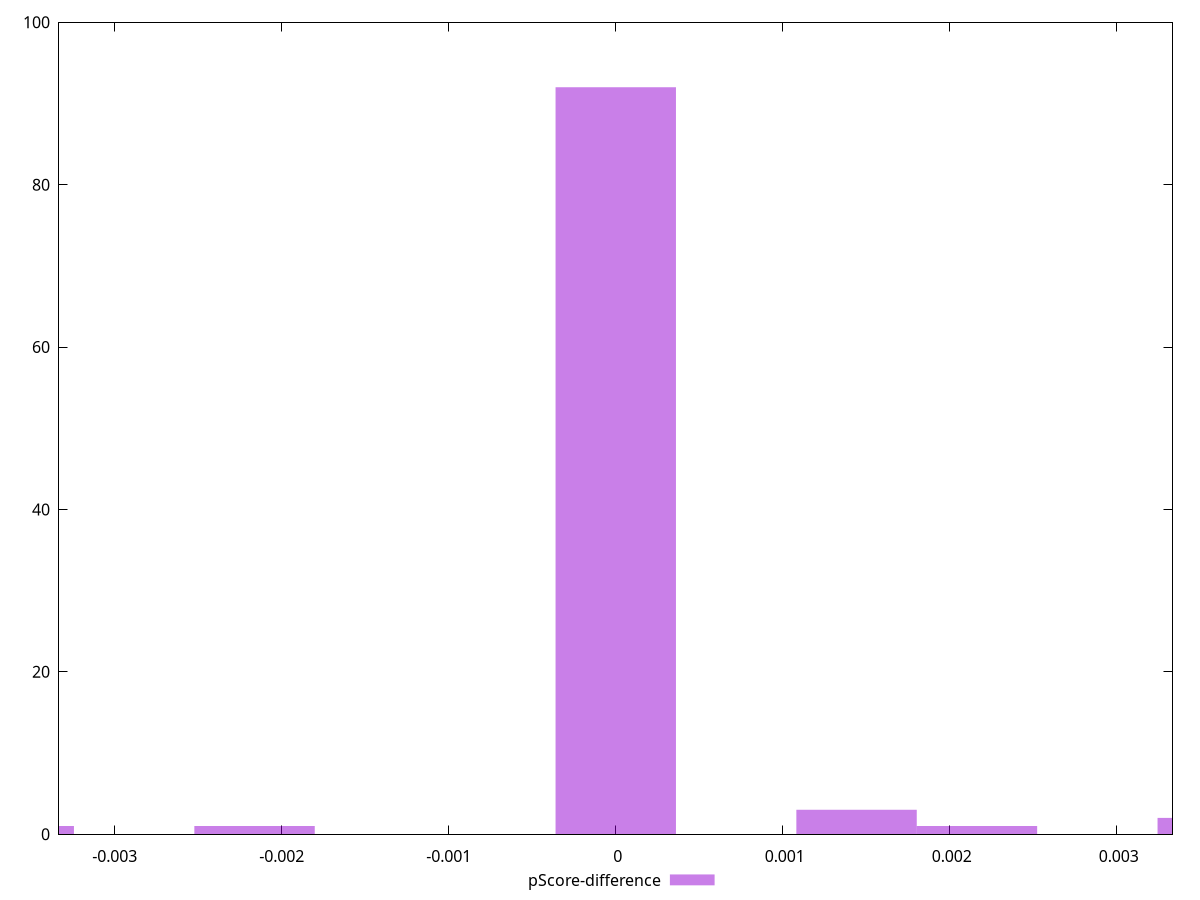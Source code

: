 reset

$pScoreDifference <<EOF
0.001441712209818058 3
0 92
0.0036042805245451452 2
-0.002162568314727087 1
-0.0036042805245451452 1
0.002162568314727087 1
EOF

set key outside below
set boxwidth 0.000720856104909029
set xrange [-0.0033333333333334103:0.0033333333333334103]
set yrange [0:100]
set trange [0:100]
set style fill transparent solid 0.5 noborder
set terminal svg size 640, 490 enhanced background rgb 'white'
set output "report_00013_2021-02-09T12-04-24.940Z/render-blocking-resources/samples/pages+cached+noadtech+nomedia+nocss/pScore-difference/histogram.svg"

plot $pScoreDifference title "pScore-difference" with boxes

reset
